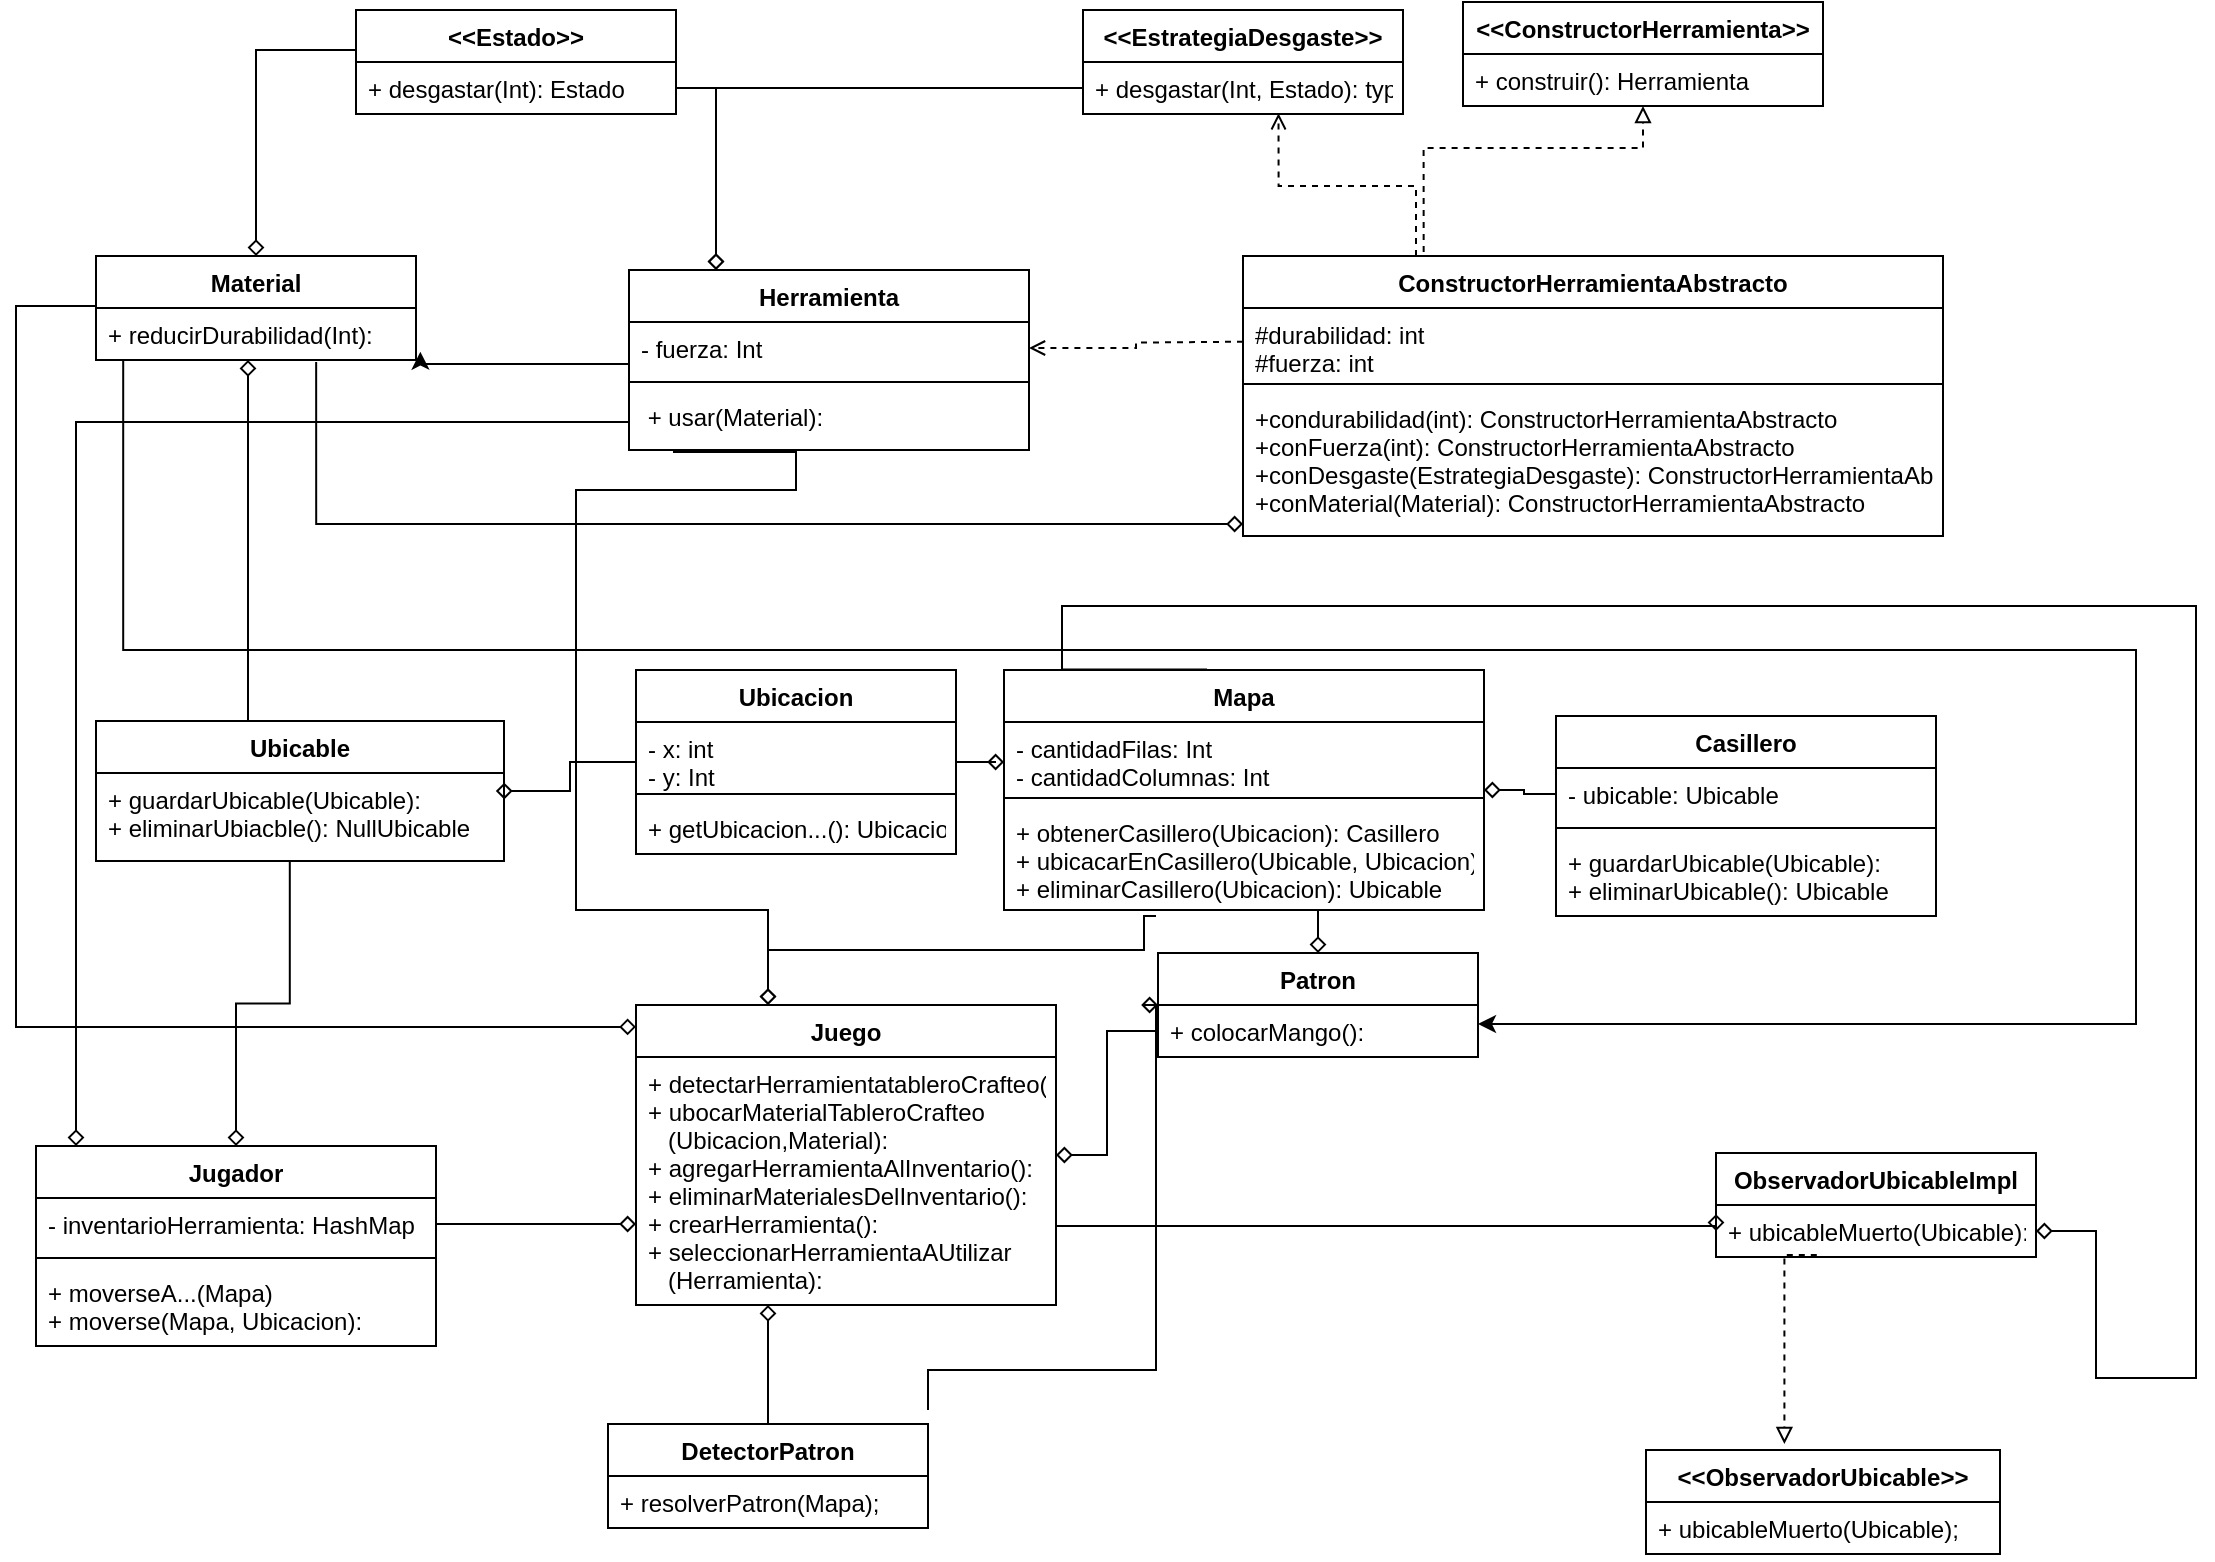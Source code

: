 <mxfile version="10.8.9" type="github"><diagram id="x8aThbRtibZQAAcUpVlU" name="Página-1"><mxGraphModel dx="1143" dy="643" grid="1" gridSize="10" guides="1" tooltips="1" connect="1" arrows="1" fold="1" page="1" pageScale="1" pageWidth="1169" pageHeight="827" math="0" shadow="0"><root><mxCell id="0"/><mxCell id="1" parent="0"/><mxCell id="Gyk1x-fiqYjimLR4F-0H-37" style="edgeStyle=orthogonalEdgeStyle;rounded=0;orthogonalLoop=1;jettySize=auto;html=1;startArrow=diamond;startFill=0;endArrow=none;endFill=0;" edge="1" parent="1" source="Gyk1x-fiqYjimLR4F-0H-1" target="Gyk1x-fiqYjimLR4F-0H-16"><mxGeometry relative="1" as="geometry"><Array as="points"><mxPoint x="380" y="69"/></Array></mxGeometry></mxCell><mxCell id="Gyk1x-fiqYjimLR4F-0H-39" style="edgeStyle=orthogonalEdgeStyle;rounded=0;orthogonalLoop=1;jettySize=auto;html=1;entryX=1.012;entryY=0.824;entryDx=0;entryDy=0;entryPerimeter=0;startArrow=none;startFill=0;endArrow=classic;endFill=1;" edge="1" parent="1" source="Gyk1x-fiqYjimLR4F-0H-1"><mxGeometry relative="1" as="geometry"><mxPoint x="232.167" y="200.833" as="targetPoint"/><Array as="points"><mxPoint x="232" y="207"/></Array></mxGeometry></mxCell><mxCell id="Gyk1x-fiqYjimLR4F-0H-40" style="edgeStyle=orthogonalEdgeStyle;rounded=0;orthogonalLoop=1;jettySize=auto;html=1;entryX=0;entryY=0.5;entryDx=0;entryDy=0;startArrow=diamond;startFill=0;endArrow=none;endFill=0;" edge="1" parent="1" source="Gyk1x-fiqYjimLR4F-0H-1" target="Gyk1x-fiqYjimLR4F-0H-20"><mxGeometry relative="1" as="geometry"><Array as="points"><mxPoint x="380" y="69"/></Array></mxGeometry></mxCell><mxCell id="Gyk1x-fiqYjimLR4F-0H-1" value="Herramienta" style="swimlane;fontStyle=1;align=center;verticalAlign=top;childLayout=stackLayout;horizontal=1;startSize=26;horizontalStack=0;resizeParent=1;resizeParentMax=0;resizeLast=0;collapsible=1;marginBottom=0;" vertex="1" parent="1"><mxGeometry x="336.5" y="160" width="200" height="90" as="geometry"/></mxCell><mxCell id="Gyk1x-fiqYjimLR4F-0H-2" value="- fuerza: Int" style="text;strokeColor=none;fillColor=none;align=left;verticalAlign=top;spacingLeft=4;spacingRight=4;overflow=hidden;rotatable=0;points=[[0,0.5],[1,0.5]];portConstraint=eastwest;" vertex="1" parent="Gyk1x-fiqYjimLR4F-0H-1"><mxGeometry y="26" width="200" height="26" as="geometry"/></mxCell><mxCell id="Gyk1x-fiqYjimLR4F-0H-3" value="" style="line;strokeWidth=1;fillColor=none;align=left;verticalAlign=middle;spacingTop=-1;spacingLeft=3;spacingRight=3;rotatable=0;labelPosition=right;points=[];portConstraint=eastwest;" vertex="1" parent="Gyk1x-fiqYjimLR4F-0H-1"><mxGeometry y="52" width="200" height="8" as="geometry"/></mxCell><mxCell id="Gyk1x-fiqYjimLR4F-0H-4" value=" + usar(Material):&#10;" style="text;strokeColor=none;fillColor=none;align=left;verticalAlign=top;spacingLeft=4;spacingRight=4;overflow=hidden;rotatable=0;points=[[0,0.5],[1,0.5]];portConstraint=eastwest;" vertex="1" parent="Gyk1x-fiqYjimLR4F-0H-1"><mxGeometry y="60" width="200" height="30" as="geometry"/></mxCell><mxCell id="Gyk1x-fiqYjimLR4F-0H-36" style="edgeStyle=orthogonalEdgeStyle;rounded=0;orthogonalLoop=1;jettySize=auto;html=1;entryX=0;entryY=0.385;entryDx=0;entryDy=0;entryPerimeter=0;endArrow=none;endFill=0;startArrow=diamond;startFill=0;" edge="1" parent="1" source="Gyk1x-fiqYjimLR4F-0H-9" target="Gyk1x-fiqYjimLR4F-0H-13"><mxGeometry relative="1" as="geometry"/></mxCell><mxCell id="Gyk1x-fiqYjimLR4F-0H-97" style="edgeStyle=orthogonalEdgeStyle;rounded=0;orthogonalLoop=1;jettySize=auto;html=1;entryX=0.5;entryY=0;entryDx=0;entryDy=0;startArrow=diamond;startFill=0;endArrow=none;endFill=0;" edge="1" parent="1" source="Gyk1x-fiqYjimLR4F-0H-9" target="Gyk1x-fiqYjimLR4F-0H-69"><mxGeometry relative="1" as="geometry"><Array as="points"><mxPoint x="146" y="240"/><mxPoint x="146" y="240"/></Array></mxGeometry></mxCell><mxCell id="Gyk1x-fiqYjimLR4F-0H-125" style="edgeStyle=orthogonalEdgeStyle;rounded=0;orthogonalLoop=1;jettySize=auto;html=1;startArrow=none;startFill=0;endArrow=diamond;endFill=0;entryX=0;entryY=0.073;entryDx=0;entryDy=0;entryPerimeter=0;" edge="1" parent="1" source="Gyk1x-fiqYjimLR4F-0H-9" target="Gyk1x-fiqYjimLR4F-0H-49"><mxGeometry relative="1" as="geometry"><mxPoint x="290" y="539" as="targetPoint"/><Array as="points"><mxPoint x="30" y="178"/><mxPoint x="30" y="538"/></Array></mxGeometry></mxCell><mxCell id="Gyk1x-fiqYjimLR4F-0H-9" value="Material" style="swimlane;fontStyle=1;align=center;verticalAlign=top;childLayout=stackLayout;horizontal=1;startSize=26;horizontalStack=0;resizeParent=1;resizeParentMax=0;resizeLast=0;collapsible=1;marginBottom=0;" vertex="1" parent="1"><mxGeometry x="70" y="153" width="160" height="52" as="geometry"/></mxCell><mxCell id="Gyk1x-fiqYjimLR4F-0H-12" value="+ reducirDurabilidad(Int): " style="text;strokeColor=none;fillColor=none;align=left;verticalAlign=top;spacingLeft=4;spacingRight=4;overflow=hidden;rotatable=0;points=[[0,0.5],[1,0.5]];portConstraint=eastwest;" vertex="1" parent="Gyk1x-fiqYjimLR4F-0H-9"><mxGeometry y="26" width="160" height="26" as="geometry"/></mxCell><mxCell id="Gyk1x-fiqYjimLR4F-0H-13" value="&lt;&lt;Estado&gt;&gt;" style="swimlane;fontStyle=1;align=center;verticalAlign=top;childLayout=stackLayout;horizontal=1;startSize=26;horizontalStack=0;resizeParent=1;resizeParentMax=0;resizeLast=0;collapsible=1;marginBottom=0;" vertex="1" parent="1"><mxGeometry x="200" y="30" width="160" height="52" as="geometry"/></mxCell><mxCell id="Gyk1x-fiqYjimLR4F-0H-16" value="+ desgastar(Int): Estado" style="text;strokeColor=none;fillColor=none;align=left;verticalAlign=top;spacingLeft=4;spacingRight=4;overflow=hidden;rotatable=0;points=[[0,0.5],[1,0.5]];portConstraint=eastwest;" vertex="1" parent="Gyk1x-fiqYjimLR4F-0H-13"><mxGeometry y="26" width="160" height="26" as="geometry"/></mxCell><mxCell id="Gyk1x-fiqYjimLR4F-0H-17" value="&lt;&lt;EstrategiaDesgaste&gt;&gt;" style="swimlane;fontStyle=1;align=center;verticalAlign=top;childLayout=stackLayout;horizontal=1;startSize=26;horizontalStack=0;resizeParent=1;resizeParentMax=0;resizeLast=0;collapsible=1;marginBottom=0;" vertex="1" parent="1"><mxGeometry x="563.5" y="30" width="160" height="52" as="geometry"/></mxCell><mxCell id="Gyk1x-fiqYjimLR4F-0H-20" value="+ desgastar(Int, Estado): type" style="text;strokeColor=none;fillColor=none;align=left;verticalAlign=top;spacingLeft=4;spacingRight=4;overflow=hidden;rotatable=0;points=[[0,0.5],[1,0.5]];portConstraint=eastwest;" vertex="1" parent="Gyk1x-fiqYjimLR4F-0H-17"><mxGeometry y="26" width="160" height="26" as="geometry"/></mxCell><mxCell id="Gyk1x-fiqYjimLR4F-0H-38" style="edgeStyle=orthogonalEdgeStyle;rounded=0;orthogonalLoop=1;jettySize=auto;html=1;dashed=1;endArrow=block;endFill=0;" edge="1" parent="1" target="Gyk1x-fiqYjimLR4F-0H-33"><mxGeometry relative="1" as="geometry"><mxPoint x="733.833" y="157" as="sourcePoint"/><Array as="points"><mxPoint x="734" y="99"/></Array></mxGeometry></mxCell><mxCell id="Gyk1x-fiqYjimLR4F-0H-41" style="edgeStyle=orthogonalEdgeStyle;rounded=0;orthogonalLoop=1;jettySize=auto;html=1;startArrow=none;startFill=0;endArrow=open;endFill=0;dashed=1;" edge="1" parent="1" target="Gyk1x-fiqYjimLR4F-0H-2"><mxGeometry relative="1" as="geometry"><mxPoint x="643.5" y="195.833" as="sourcePoint"/><mxPoint x="609.667" y="195.833" as="targetPoint"/><Array as="points"/></mxGeometry></mxCell><mxCell id="Gyk1x-fiqYjimLR4F-0H-30" value="&lt;&lt;ConstructorHerramienta&gt;&gt;" style="swimlane;fontStyle=1;align=center;verticalAlign=top;childLayout=stackLayout;horizontal=1;startSize=26;horizontalStack=0;resizeParent=1;resizeParentMax=0;resizeLast=0;collapsible=1;marginBottom=0;" vertex="1" parent="1"><mxGeometry x="753.5" y="26" width="180" height="52" as="geometry"/></mxCell><mxCell id="Gyk1x-fiqYjimLR4F-0H-33" value="+ construir(): Herramienta" style="text;strokeColor=none;fillColor=none;align=left;verticalAlign=top;spacingLeft=4;spacingRight=4;overflow=hidden;rotatable=0;points=[[0,0.5],[1,0.5]];portConstraint=eastwest;" vertex="1" parent="Gyk1x-fiqYjimLR4F-0H-30"><mxGeometry y="26" width="180" height="26" as="geometry"/></mxCell><mxCell id="Gyk1x-fiqYjimLR4F-0H-47" style="edgeStyle=orthogonalEdgeStyle;rounded=0;orthogonalLoop=1;jettySize=auto;html=1;entryX=0.611;entryY=0.987;entryDx=0;entryDy=0;entryPerimeter=0;dashed=1;startArrow=none;startFill=0;endArrow=open;endFill=0;" edge="1" parent="1" source="Gyk1x-fiqYjimLR4F-0H-43" target="Gyk1x-fiqYjimLR4F-0H-20"><mxGeometry relative="1" as="geometry"><Array as="points"><mxPoint x="730" y="118"/><mxPoint x="661" y="118"/></Array></mxGeometry></mxCell><mxCell id="Gyk1x-fiqYjimLR4F-0H-43" value="ConstructorHerramientaAbstracto" style="swimlane;fontStyle=1;align=center;verticalAlign=top;childLayout=stackLayout;horizontal=1;startSize=26;horizontalStack=0;resizeParent=1;resizeParentMax=0;resizeLast=0;collapsible=1;marginBottom=0;" vertex="1" parent="1"><mxGeometry x="643.5" y="153" width="350" height="140" as="geometry"/></mxCell><mxCell id="Gyk1x-fiqYjimLR4F-0H-44" value="#durabilidad: int&#10;#fuerza: int&#10;&#10;" style="text;strokeColor=none;fillColor=none;align=left;verticalAlign=top;spacingLeft=4;spacingRight=4;overflow=hidden;rotatable=0;points=[[0,0.5],[1,0.5]];portConstraint=eastwest;" vertex="1" parent="Gyk1x-fiqYjimLR4F-0H-43"><mxGeometry y="26" width="350" height="34" as="geometry"/></mxCell><mxCell id="Gyk1x-fiqYjimLR4F-0H-45" value="" style="line;strokeWidth=1;fillColor=none;align=left;verticalAlign=middle;spacingTop=-1;spacingLeft=3;spacingRight=3;rotatable=0;labelPosition=right;points=[];portConstraint=eastwest;" vertex="1" parent="Gyk1x-fiqYjimLR4F-0H-43"><mxGeometry y="60" width="350" height="8" as="geometry"/></mxCell><mxCell id="Gyk1x-fiqYjimLR4F-0H-46" value="+condurabilidad(int): ConstructorHerramientaAbstracto&#10;+conFuerza(int): ConstructorHerramientaAbstracto&#10;+conDesgaste(EstrategiaDesgaste): ConstructorHerramientaAbstracto&#10;+conMaterial(Material): ConstructorHerramientaAbstracto" style="text;strokeColor=none;fillColor=none;align=left;verticalAlign=top;spacingLeft=4;spacingRight=4;overflow=hidden;rotatable=0;points=[[0,0.5],[1,0.5]];portConstraint=eastwest;" vertex="1" parent="Gyk1x-fiqYjimLR4F-0H-43"><mxGeometry y="68" width="350" height="72" as="geometry"/></mxCell><mxCell id="Gyk1x-fiqYjimLR4F-0H-48" style="edgeStyle=orthogonalEdgeStyle;rounded=0;orthogonalLoop=1;jettySize=auto;html=1;entryX=0.688;entryY=1.038;entryDx=0;entryDy=0;entryPerimeter=0;startArrow=diamond;startFill=0;endArrow=none;endFill=0;" edge="1" parent="1" source="Gyk1x-fiqYjimLR4F-0H-46" target="Gyk1x-fiqYjimLR4F-0H-12"><mxGeometry relative="1" as="geometry"><Array as="points"><mxPoint x="180" y="287"/></Array></mxGeometry></mxCell><mxCell id="Gyk1x-fiqYjimLR4F-0H-91" style="edgeStyle=orthogonalEdgeStyle;rounded=0;orthogonalLoop=1;jettySize=auto;html=1;startArrow=diamond;startFill=0;endArrow=none;endFill=0;" edge="1" parent="1" source="Gyk1x-fiqYjimLR4F-0H-49"><mxGeometry relative="1" as="geometry"><mxPoint x="600" y="483" as="targetPoint"/><Array as="points"><mxPoint x="406" y="500"/><mxPoint x="594" y="500"/><mxPoint x="594" y="483"/></Array></mxGeometry></mxCell><mxCell id="Gyk1x-fiqYjimLR4F-0H-92" style="edgeStyle=orthogonalEdgeStyle;rounded=0;orthogonalLoop=1;jettySize=auto;html=1;entryX=1;entryY=0.5;entryDx=0;entryDy=0;startArrow=diamond;startFill=0;endArrow=none;endFill=0;" edge="1" parent="1" source="Gyk1x-fiqYjimLR4F-0H-49" target="Gyk1x-fiqYjimLR4F-0H-58"><mxGeometry relative="1" as="geometry"><Array as="points"><mxPoint x="310" y="637"/><mxPoint x="310" y="637"/></Array></mxGeometry></mxCell><mxCell id="Gyk1x-fiqYjimLR4F-0H-93" style="edgeStyle=orthogonalEdgeStyle;rounded=0;orthogonalLoop=1;jettySize=auto;html=1;startArrow=diamond;startFill=0;endArrow=none;endFill=0;entryX=0.5;entryY=0;entryDx=0;entryDy=0;" edge="1" parent="1" source="Gyk1x-fiqYjimLR4F-0H-49" target="Gyk1x-fiqYjimLR4F-0H-65"><mxGeometry relative="1" as="geometry"><mxPoint x="406" y="640.5" as="targetPoint"/><Array as="points"><mxPoint x="406.5" y="653.5"/><mxPoint x="406.5" y="653.5"/></Array></mxGeometry></mxCell><mxCell id="Gyk1x-fiqYjimLR4F-0H-94" style="edgeStyle=orthogonalEdgeStyle;rounded=0;orthogonalLoop=1;jettySize=auto;html=1;entryX=0;entryY=0.5;entryDx=0;entryDy=0;startArrow=diamond;startFill=0;endArrow=none;endFill=0;" edge="1" parent="1" source="Gyk1x-fiqYjimLR4F-0H-49" target="Gyk1x-fiqYjimLR4F-0H-64"><mxGeometry relative="1" as="geometry"><mxPoint x="520.176" y="540.853" as="targetPoint"/></mxGeometry></mxCell><mxCell id="Gyk1x-fiqYjimLR4F-0H-123" style="edgeStyle=orthogonalEdgeStyle;rounded=0;orthogonalLoop=1;jettySize=auto;html=1;startArrow=diamond;startFill=0;endArrow=none;endFill=0;entryX=0.11;entryY=1.033;entryDx=0;entryDy=0;entryPerimeter=0;" edge="1" parent="1" source="Gyk1x-fiqYjimLR4F-0H-49" target="Gyk1x-fiqYjimLR4F-0H-4"><mxGeometry relative="1" as="geometry"><mxPoint x="290" y="260" as="targetPoint"/><Array as="points"><mxPoint x="406" y="480"/><mxPoint x="310" y="480"/><mxPoint x="310" y="270"/><mxPoint x="420" y="270"/><mxPoint x="420" y="251"/></Array></mxGeometry></mxCell><mxCell id="Gyk1x-fiqYjimLR4F-0H-49" value="Juego" style="swimlane;fontStyle=1;align=center;verticalAlign=top;childLayout=stackLayout;horizontal=1;startSize=26;horizontalStack=0;resizeParent=1;resizeParentMax=0;resizeLast=0;collapsible=1;marginBottom=0;" vertex="1" parent="1"><mxGeometry x="340" y="527.5" width="210" height="150" as="geometry"/></mxCell><mxCell id="Gyk1x-fiqYjimLR4F-0H-52" value="+ detectarHerramientatableroCrafteo():&#10;+ ubocarMaterialTableroCrafteo&#10;   (Ubicacion,Material):&#10;+ agregarHerramientaAlInventario():&#10;+ eliminarMaterialesDelInventario():&#10;+ crearHerramienta():&#10;+ seleccionarHerramientaAUtilizar&#10;   (Herramienta):&#10;" style="text;strokeColor=none;fillColor=none;align=left;verticalAlign=top;spacingLeft=4;spacingRight=4;overflow=hidden;rotatable=0;points=[[0,0.5],[1,0.5]];portConstraint=eastwest;" vertex="1" parent="Gyk1x-fiqYjimLR4F-0H-49"><mxGeometry y="26" width="210" height="124" as="geometry"/></mxCell><mxCell id="Gyk1x-fiqYjimLR4F-0H-95" style="edgeStyle=orthogonalEdgeStyle;rounded=0;orthogonalLoop=1;jettySize=auto;html=1;entryX=0;entryY=0.5;entryDx=0;entryDy=0;startArrow=diamond;startFill=0;endArrow=none;endFill=0;" edge="1" parent="1" source="Gyk1x-fiqYjimLR4F-0H-53" target="Gyk1x-fiqYjimLR4F-0H-86"><mxGeometry relative="1" as="geometry"/></mxCell><mxCell id="Gyk1x-fiqYjimLR4F-0H-53" value="Mapa" style="swimlane;fontStyle=1;align=center;verticalAlign=top;childLayout=stackLayout;horizontal=1;startSize=26;horizontalStack=0;resizeParent=1;resizeParentMax=0;resizeLast=0;collapsible=1;marginBottom=0;" vertex="1" parent="1"><mxGeometry x="524" y="360" width="240" height="120" as="geometry"/></mxCell><mxCell id="Gyk1x-fiqYjimLR4F-0H-54" value="- cantidadFilas: Int&#10;- cantidadColumnas: Int &#10;" style="text;strokeColor=none;fillColor=none;align=left;verticalAlign=top;spacingLeft=4;spacingRight=4;overflow=hidden;rotatable=0;points=[[0,0.5],[1,0.5]];portConstraint=eastwest;" vertex="1" parent="Gyk1x-fiqYjimLR4F-0H-53"><mxGeometry y="26" width="240" height="34" as="geometry"/></mxCell><mxCell id="Gyk1x-fiqYjimLR4F-0H-55" value="" style="line;strokeWidth=1;fillColor=none;align=left;verticalAlign=middle;spacingTop=-1;spacingLeft=3;spacingRight=3;rotatable=0;labelPosition=right;points=[];portConstraint=eastwest;" vertex="1" parent="Gyk1x-fiqYjimLR4F-0H-53"><mxGeometry y="60" width="240" height="8" as="geometry"/></mxCell><mxCell id="Gyk1x-fiqYjimLR4F-0H-56" value="+ obtenerCasillero(Ubicacion): Casillero&#10;+ ubicacarEnCasillero(Ubicable, Ubicacion) &#10;+ eliminarCasillero(Ubicacion): Ubicable&#10;" style="text;strokeColor=none;fillColor=none;align=left;verticalAlign=top;spacingLeft=4;spacingRight=4;overflow=hidden;rotatable=0;points=[[0,0.5],[1,0.5]];portConstraint=eastwest;" vertex="1" parent="Gyk1x-fiqYjimLR4F-0H-53"><mxGeometry y="68" width="240" height="52" as="geometry"/></mxCell><mxCell id="Gyk1x-fiqYjimLR4F-0H-89" style="edgeStyle=orthogonalEdgeStyle;rounded=0;orthogonalLoop=1;jettySize=auto;html=1;startArrow=diamond;startFill=0;endArrow=none;endFill=0;entryX=0.475;entryY=1;entryDx=0;entryDy=0;entryPerimeter=0;" edge="1" parent="1" source="Gyk1x-fiqYjimLR4F-0H-57" target="Gyk1x-fiqYjimLR4F-0H-72"><mxGeometry relative="1" as="geometry"><mxPoint x="223" y="447.5" as="targetPoint"/></mxGeometry></mxCell><mxCell id="Gyk1x-fiqYjimLR4F-0H-124" style="edgeStyle=orthogonalEdgeStyle;rounded=0;orthogonalLoop=1;jettySize=auto;html=1;startArrow=diamond;startFill=0;endArrow=none;endFill=0;" edge="1" parent="1" source="Gyk1x-fiqYjimLR4F-0H-57" target="Gyk1x-fiqYjimLR4F-0H-4"><mxGeometry relative="1" as="geometry"><Array as="points"><mxPoint x="60" y="236"/></Array></mxGeometry></mxCell><mxCell id="Gyk1x-fiqYjimLR4F-0H-57" value="Jugador" style="swimlane;fontStyle=1;align=center;verticalAlign=top;childLayout=stackLayout;horizontal=1;startSize=26;horizontalStack=0;resizeParent=1;resizeParentMax=0;resizeLast=0;collapsible=1;marginBottom=0;" vertex="1" parent="1"><mxGeometry x="40" y="598" width="200" height="100" as="geometry"/></mxCell><mxCell id="Gyk1x-fiqYjimLR4F-0H-58" value="- inventarioHerramienta: HashMap" style="text;strokeColor=none;fillColor=none;align=left;verticalAlign=top;spacingLeft=4;spacingRight=4;overflow=hidden;rotatable=0;points=[[0,0.5],[1,0.5]];portConstraint=eastwest;" vertex="1" parent="Gyk1x-fiqYjimLR4F-0H-57"><mxGeometry y="26" width="200" height="26" as="geometry"/></mxCell><mxCell id="Gyk1x-fiqYjimLR4F-0H-59" value="" style="line;strokeWidth=1;fillColor=none;align=left;verticalAlign=middle;spacingTop=-1;spacingLeft=3;spacingRight=3;rotatable=0;labelPosition=right;points=[];portConstraint=eastwest;" vertex="1" parent="Gyk1x-fiqYjimLR4F-0H-57"><mxGeometry y="52" width="200" height="8" as="geometry"/></mxCell><mxCell id="Gyk1x-fiqYjimLR4F-0H-60" value="+ moverseA...(Mapa)&#10;+ moverse(Mapa, Ubicacion): &#10;" style="text;strokeColor=none;fillColor=none;align=left;verticalAlign=top;spacingLeft=4;spacingRight=4;overflow=hidden;rotatable=0;points=[[0,0.5],[1,0.5]];portConstraint=eastwest;" vertex="1" parent="Gyk1x-fiqYjimLR4F-0H-57"><mxGeometry y="60" width="200" height="40" as="geometry"/></mxCell><mxCell id="Gyk1x-fiqYjimLR4F-0H-99" style="edgeStyle=orthogonalEdgeStyle;rounded=0;orthogonalLoop=1;jettySize=auto;html=1;startArrow=diamond;startFill=0;endArrow=none;endFill=0;" edge="1" parent="1" source="Gyk1x-fiqYjimLR4F-0H-61"><mxGeometry relative="1" as="geometry"><mxPoint x="486" y="730" as="targetPoint"/><Array as="points"><mxPoint x="600" y="710"/><mxPoint x="486" y="710"/></Array></mxGeometry></mxCell><mxCell id="Gyk1x-fiqYjimLR4F-0H-100" style="edgeStyle=orthogonalEdgeStyle;rounded=0;orthogonalLoop=1;jettySize=auto;html=1;startArrow=diamond;startFill=0;endArrow=none;endFill=0;" edge="1" parent="1" source="Gyk1x-fiqYjimLR4F-0H-61" target="Gyk1x-fiqYjimLR4F-0H-56"><mxGeometry relative="1" as="geometry"><Array as="points"><mxPoint x="600" y="477.5"/><mxPoint x="590" y="477.5"/></Array></mxGeometry></mxCell><mxCell id="Gyk1x-fiqYjimLR4F-0H-101" style="edgeStyle=orthogonalEdgeStyle;rounded=0;orthogonalLoop=1;jettySize=auto;html=1;entryX=0.085;entryY=1;entryDx=0;entryDy=0;entryPerimeter=0;startArrow=classic;startFill=1;endArrow=none;endFill=0;" edge="1" parent="1" source="Gyk1x-fiqYjimLR4F-0H-61" target="Gyk1x-fiqYjimLR4F-0H-12"><mxGeometry relative="1" as="geometry"><Array as="points"><mxPoint x="1090" y="537"/><mxPoint x="1090" y="350"/><mxPoint x="84" y="350"/></Array></mxGeometry></mxCell><mxCell id="Gyk1x-fiqYjimLR4F-0H-61" value="Patron" style="swimlane;fontStyle=1;align=center;verticalAlign=top;childLayout=stackLayout;horizontal=1;startSize=26;horizontalStack=0;resizeParent=1;resizeParentMax=0;resizeLast=0;collapsible=1;marginBottom=0;" vertex="1" parent="1"><mxGeometry x="601" y="501.5" width="160" height="52" as="geometry"/></mxCell><mxCell id="Gyk1x-fiqYjimLR4F-0H-64" value="+ colocarMango():" style="text;strokeColor=none;fillColor=none;align=left;verticalAlign=top;spacingLeft=4;spacingRight=4;overflow=hidden;rotatable=0;points=[[0,0.5],[1,0.5]];portConstraint=eastwest;" vertex="1" parent="Gyk1x-fiqYjimLR4F-0H-61"><mxGeometry y="26" width="160" height="26" as="geometry"/></mxCell><mxCell id="Gyk1x-fiqYjimLR4F-0H-65" value="DetectorPatron" style="swimlane;fontStyle=1;align=center;verticalAlign=top;childLayout=stackLayout;horizontal=1;startSize=26;horizontalStack=0;resizeParent=1;resizeParentMax=0;resizeLast=0;collapsible=1;marginBottom=0;" vertex="1" parent="1"><mxGeometry x="326" y="737" width="160" height="52" as="geometry"/></mxCell><mxCell id="Gyk1x-fiqYjimLR4F-0H-68" value="+ resolverPatron(Mapa);" style="text;strokeColor=none;fillColor=none;align=left;verticalAlign=top;spacingLeft=4;spacingRight=4;overflow=hidden;rotatable=0;points=[[0,0.5],[1,0.5]];portConstraint=eastwest;" vertex="1" parent="Gyk1x-fiqYjimLR4F-0H-65"><mxGeometry y="26" width="160" height="26" as="geometry"/></mxCell><mxCell id="Gyk1x-fiqYjimLR4F-0H-69" value="Ubicable" style="swimlane;fontStyle=1;align=center;verticalAlign=top;childLayout=stackLayout;horizontal=1;startSize=26;horizontalStack=0;resizeParent=1;resizeParentMax=0;resizeLast=0;collapsible=1;marginBottom=0;" vertex="1" parent="1"><mxGeometry x="70" y="385.5" width="204" height="70" as="geometry"/></mxCell><mxCell id="Gyk1x-fiqYjimLR4F-0H-72" value="+ guardarUbicable(Ubicable):&#10;+ eliminarUbiacble(): NullUbicable&#10;" style="text;strokeColor=none;fillColor=none;align=left;verticalAlign=top;spacingLeft=4;spacingRight=4;overflow=hidden;rotatable=0;points=[[0,0.5],[1,0.5]];portConstraint=eastwest;" vertex="1" parent="Gyk1x-fiqYjimLR4F-0H-69"><mxGeometry y="26" width="204" height="44" as="geometry"/></mxCell><mxCell id="Gyk1x-fiqYjimLR4F-0H-102" style="edgeStyle=orthogonalEdgeStyle;rounded=0;orthogonalLoop=1;jettySize=auto;html=1;entryX=0.423;entryY=-0.002;entryDx=0;entryDy=0;entryPerimeter=0;startArrow=diamond;startFill=0;endArrow=none;endFill=0;" edge="1" parent="1" source="Gyk1x-fiqYjimLR4F-0H-113" target="Gyk1x-fiqYjimLR4F-0H-53"><mxGeometry relative="1" as="geometry"><mxPoint x="744" y="697.5" as="sourcePoint"/><Array as="points"><mxPoint x="1070" y="641"/><mxPoint x="1070" y="714"/><mxPoint x="1120" y="714"/><mxPoint x="1120" y="328"/><mxPoint x="553" y="328"/><mxPoint x="553" y="360"/></Array></mxGeometry></mxCell><mxCell id="Gyk1x-fiqYjimLR4F-0H-109" style="edgeStyle=orthogonalEdgeStyle;rounded=0;orthogonalLoop=1;jettySize=auto;html=1;startArrow=diamond;startFill=0;endArrow=none;endFill=0;exitX=0;exitY=0.5;exitDx=0;exitDy=0;" edge="1" parent="1" source="Gyk1x-fiqYjimLR4F-0H-113" target="Gyk1x-fiqYjimLR4F-0H-52"><mxGeometry relative="1" as="geometry"><mxPoint x="370" y="597.5" as="targetPoint"/><mxPoint x="693.118" y="640.853" as="sourcePoint"/><Array as="points"><mxPoint x="880" y="638"/></Array></mxGeometry></mxCell><mxCell id="Gyk1x-fiqYjimLR4F-0H-81" value="&lt;&lt;ObservadorUbicable&gt;&gt;" style="swimlane;fontStyle=1;align=center;verticalAlign=top;childLayout=stackLayout;horizontal=1;startSize=26;horizontalStack=0;resizeParent=1;resizeParentMax=0;resizeLast=0;collapsible=1;marginBottom=0;" vertex="1" parent="1"><mxGeometry x="845" y="750" width="177" height="52" as="geometry"/></mxCell><mxCell id="Gyk1x-fiqYjimLR4F-0H-84" value="+ ubicableMuerto(Ubicable);" style="text;strokeColor=none;fillColor=none;align=left;verticalAlign=top;spacingLeft=4;spacingRight=4;overflow=hidden;rotatable=0;points=[[0,0.5],[1,0.5]];portConstraint=eastwest;" vertex="1" parent="Gyk1x-fiqYjimLR4F-0H-81"><mxGeometry y="26" width="177" height="26" as="geometry"/></mxCell><mxCell id="Gyk1x-fiqYjimLR4F-0H-85" value="Casillero" style="swimlane;fontStyle=1;align=center;verticalAlign=top;childLayout=stackLayout;horizontal=1;startSize=26;horizontalStack=0;resizeParent=1;resizeParentMax=0;resizeLast=0;collapsible=1;marginBottom=0;" vertex="1" parent="1"><mxGeometry x="800" y="383" width="190" height="100" as="geometry"/></mxCell><mxCell id="Gyk1x-fiqYjimLR4F-0H-86" value="- ubicable: Ubicable" style="text;strokeColor=none;fillColor=none;align=left;verticalAlign=top;spacingLeft=4;spacingRight=4;overflow=hidden;rotatable=0;points=[[0,0.5],[1,0.5]];portConstraint=eastwest;" vertex="1" parent="Gyk1x-fiqYjimLR4F-0H-85"><mxGeometry y="26" width="190" height="26" as="geometry"/></mxCell><mxCell id="Gyk1x-fiqYjimLR4F-0H-87" value="" style="line;strokeWidth=1;fillColor=none;align=left;verticalAlign=middle;spacingTop=-1;spacingLeft=3;spacingRight=3;rotatable=0;labelPosition=right;points=[];portConstraint=eastwest;" vertex="1" parent="Gyk1x-fiqYjimLR4F-0H-85"><mxGeometry y="52" width="190" height="8" as="geometry"/></mxCell><mxCell id="Gyk1x-fiqYjimLR4F-0H-88" value="+ guardarUbicable(Ubicable):&#10;+ eliminarUbicable(): Ubicable&#10;" style="text;strokeColor=none;fillColor=none;align=left;verticalAlign=top;spacingLeft=4;spacingRight=4;overflow=hidden;rotatable=0;points=[[0,0.5],[1,0.5]];portConstraint=eastwest;" vertex="1" parent="Gyk1x-fiqYjimLR4F-0H-85"><mxGeometry y="60" width="190" height="40" as="geometry"/></mxCell><mxCell id="Gyk1x-fiqYjimLR4F-0H-110" value="ObservadorUbicableImpl" style="swimlane;fontStyle=1;align=center;verticalAlign=top;childLayout=stackLayout;horizontal=1;startSize=26;horizontalStack=0;resizeParent=1;resizeParentMax=0;resizeLast=0;collapsible=1;marginBottom=0;" vertex="1" parent="1"><mxGeometry x="880" y="601.5" width="160" height="52" as="geometry"/></mxCell><mxCell id="Gyk1x-fiqYjimLR4F-0H-113" value="+ ubicableMuerto(Ubicable):" style="text;strokeColor=none;fillColor=none;align=left;verticalAlign=top;spacingLeft=4;spacingRight=4;overflow=hidden;rotatable=0;points=[[0,0.5],[1,0.5]];portConstraint=eastwest;" vertex="1" parent="Gyk1x-fiqYjimLR4F-0H-110"><mxGeometry y="26" width="160" height="26" as="geometry"/></mxCell><mxCell id="Gyk1x-fiqYjimLR4F-0H-114" style="edgeStyle=orthogonalEdgeStyle;rounded=0;orthogonalLoop=1;jettySize=auto;html=1;startArrow=none;startFill=0;endArrow=block;endFill=0;dashed=1;exitX=0.315;exitY=0.962;exitDx=0;exitDy=0;exitPerimeter=0;entryX=0.391;entryY=-0.058;entryDx=0;entryDy=0;entryPerimeter=0;" edge="1" parent="1" source="Gyk1x-fiqYjimLR4F-0H-113" target="Gyk1x-fiqYjimLR4F-0H-81"><mxGeometry relative="1" as="geometry"><mxPoint x="693.5" y="640.853" as="sourcePoint"/><mxPoint x="920" y="720" as="targetPoint"/><Array as="points"><mxPoint x="914" y="653"/></Array></mxGeometry></mxCell><mxCell id="Gyk1x-fiqYjimLR4F-0H-120" style="edgeStyle=orthogonalEdgeStyle;rounded=0;orthogonalLoop=1;jettySize=auto;html=1;startArrow=none;startFill=0;endArrow=diamond;endFill=0;" edge="1" parent="1" source="Gyk1x-fiqYjimLR4F-0H-115"><mxGeometry relative="1" as="geometry"><mxPoint x="524" y="406" as="targetPoint"/></mxGeometry></mxCell><mxCell id="Gyk1x-fiqYjimLR4F-0H-122" style="edgeStyle=orthogonalEdgeStyle;rounded=0;orthogonalLoop=1;jettySize=auto;html=1;entryX=0.98;entryY=0.205;entryDx=0;entryDy=0;entryPerimeter=0;startArrow=none;startFill=0;endArrow=diamond;endFill=0;" edge="1" parent="1" source="Gyk1x-fiqYjimLR4F-0H-115" target="Gyk1x-fiqYjimLR4F-0H-72"><mxGeometry relative="1" as="geometry"/></mxCell><mxCell id="Gyk1x-fiqYjimLR4F-0H-115" value="Ubicacion" style="swimlane;fontStyle=1;align=center;verticalAlign=top;childLayout=stackLayout;horizontal=1;startSize=26;horizontalStack=0;resizeParent=1;resizeParentMax=0;resizeLast=0;collapsible=1;marginBottom=0;" vertex="1" parent="1"><mxGeometry x="340" y="360" width="160" height="92" as="geometry"/></mxCell><mxCell id="Gyk1x-fiqYjimLR4F-0H-116" value="- x: int&#10;- y: Int&#10;" style="text;strokeColor=none;fillColor=none;align=left;verticalAlign=top;spacingLeft=4;spacingRight=4;overflow=hidden;rotatable=0;points=[[0,0.5],[1,0.5]];portConstraint=eastwest;" vertex="1" parent="Gyk1x-fiqYjimLR4F-0H-115"><mxGeometry y="26" width="160" height="32" as="geometry"/></mxCell><mxCell id="Gyk1x-fiqYjimLR4F-0H-117" value="" style="line;strokeWidth=1;fillColor=none;align=left;verticalAlign=middle;spacingTop=-1;spacingLeft=3;spacingRight=3;rotatable=0;labelPosition=right;points=[];portConstraint=eastwest;" vertex="1" parent="Gyk1x-fiqYjimLR4F-0H-115"><mxGeometry y="58" width="160" height="8" as="geometry"/></mxCell><mxCell id="Gyk1x-fiqYjimLR4F-0H-118" value="+ getUbicacion...(): Ubicacion" style="text;strokeColor=none;fillColor=none;align=left;verticalAlign=top;spacingLeft=4;spacingRight=4;overflow=hidden;rotatable=0;points=[[0,0.5],[1,0.5]];portConstraint=eastwest;" vertex="1" parent="Gyk1x-fiqYjimLR4F-0H-115"><mxGeometry y="66" width="160" height="26" as="geometry"/></mxCell></root></mxGraphModel></diagram></mxfile>